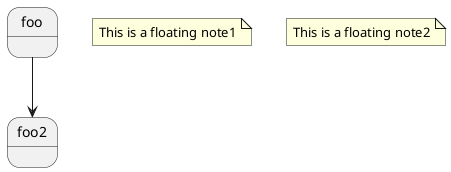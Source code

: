 {
  "sha1": "p2ut1xba1uqqoqz8yc6f2h1ulpqr585",
  "insertion": {
    "when": "2024-06-04T17:28:40.650Z",
    "url": "https://forum.plantuml.net/11607/how-improve-positioning-notes-and-label-initial-final-state",
    "user": "plantuml@gmail.com"
  }
}
@startuml
state foo
state foo2
note "This is a floating note1" as N1
foo --> foo2
note "This is a floating note2" as N2
@enduml
